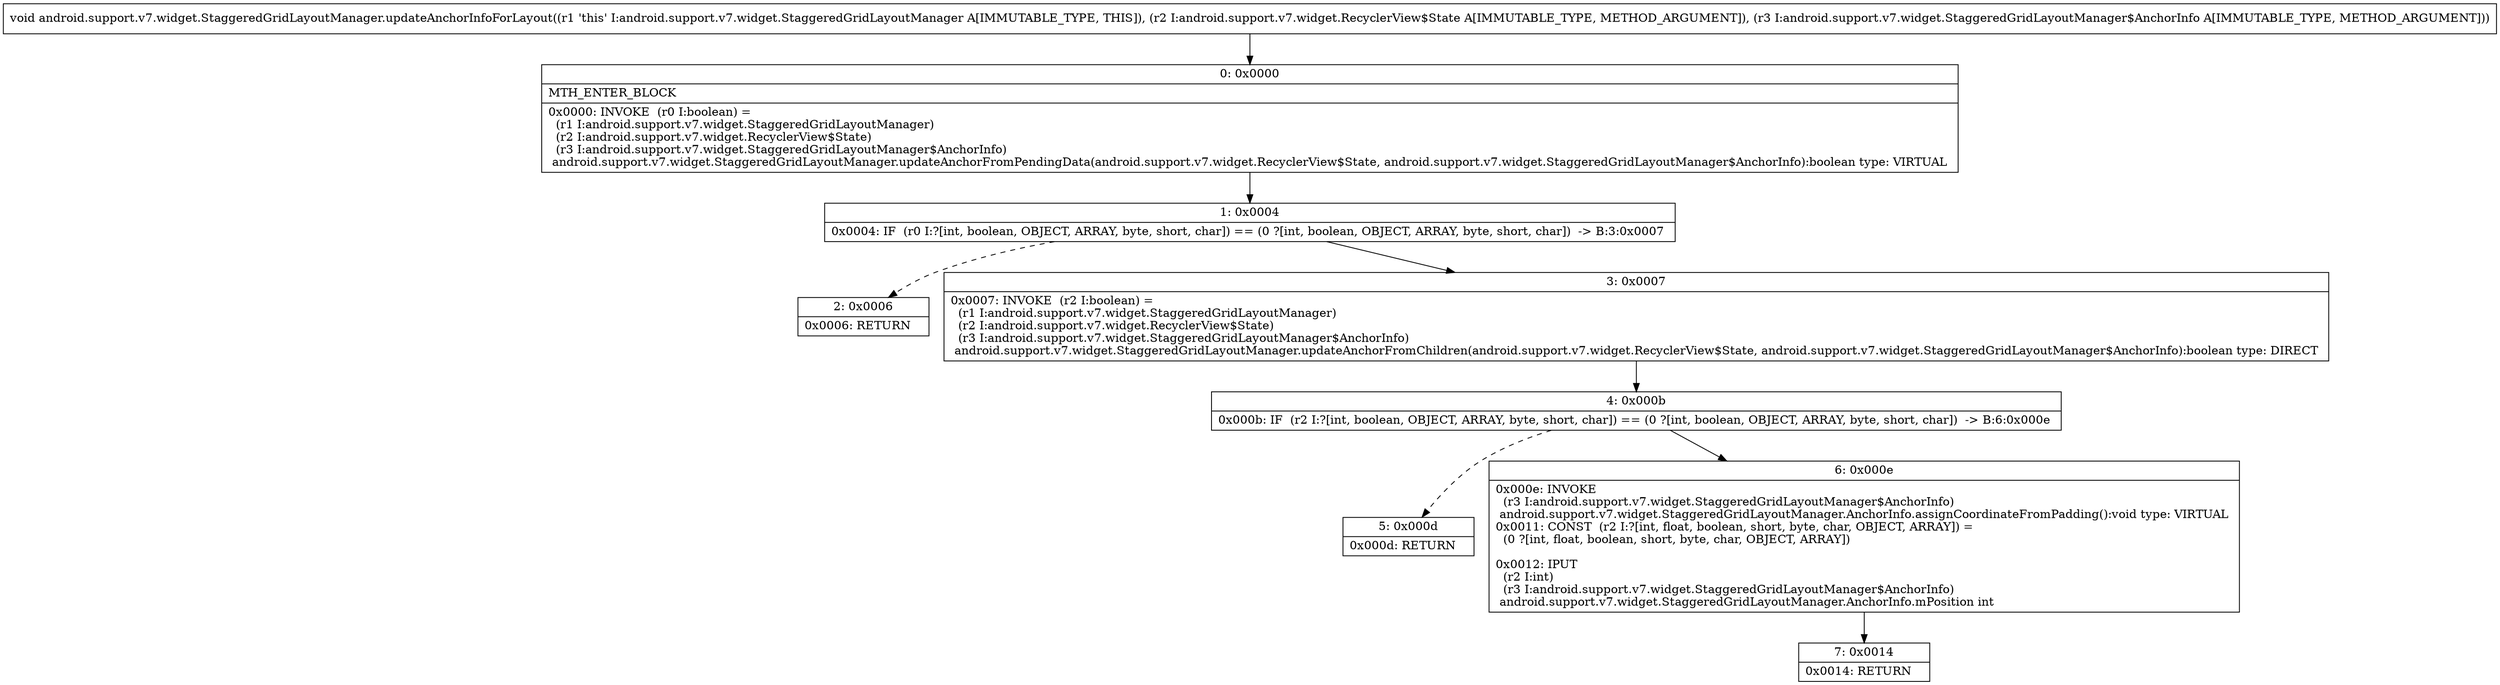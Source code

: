 digraph "CFG forandroid.support.v7.widget.StaggeredGridLayoutManager.updateAnchorInfoForLayout(Landroid\/support\/v7\/widget\/RecyclerView$State;Landroid\/support\/v7\/widget\/StaggeredGridLayoutManager$AnchorInfo;)V" {
Node_0 [shape=record,label="{0\:\ 0x0000|MTH_ENTER_BLOCK\l|0x0000: INVOKE  (r0 I:boolean) = \l  (r1 I:android.support.v7.widget.StaggeredGridLayoutManager)\l  (r2 I:android.support.v7.widget.RecyclerView$State)\l  (r3 I:android.support.v7.widget.StaggeredGridLayoutManager$AnchorInfo)\l android.support.v7.widget.StaggeredGridLayoutManager.updateAnchorFromPendingData(android.support.v7.widget.RecyclerView$State, android.support.v7.widget.StaggeredGridLayoutManager$AnchorInfo):boolean type: VIRTUAL \l}"];
Node_1 [shape=record,label="{1\:\ 0x0004|0x0004: IF  (r0 I:?[int, boolean, OBJECT, ARRAY, byte, short, char]) == (0 ?[int, boolean, OBJECT, ARRAY, byte, short, char])  \-\> B:3:0x0007 \l}"];
Node_2 [shape=record,label="{2\:\ 0x0006|0x0006: RETURN   \l}"];
Node_3 [shape=record,label="{3\:\ 0x0007|0x0007: INVOKE  (r2 I:boolean) = \l  (r1 I:android.support.v7.widget.StaggeredGridLayoutManager)\l  (r2 I:android.support.v7.widget.RecyclerView$State)\l  (r3 I:android.support.v7.widget.StaggeredGridLayoutManager$AnchorInfo)\l android.support.v7.widget.StaggeredGridLayoutManager.updateAnchorFromChildren(android.support.v7.widget.RecyclerView$State, android.support.v7.widget.StaggeredGridLayoutManager$AnchorInfo):boolean type: DIRECT \l}"];
Node_4 [shape=record,label="{4\:\ 0x000b|0x000b: IF  (r2 I:?[int, boolean, OBJECT, ARRAY, byte, short, char]) == (0 ?[int, boolean, OBJECT, ARRAY, byte, short, char])  \-\> B:6:0x000e \l}"];
Node_5 [shape=record,label="{5\:\ 0x000d|0x000d: RETURN   \l}"];
Node_6 [shape=record,label="{6\:\ 0x000e|0x000e: INVOKE  \l  (r3 I:android.support.v7.widget.StaggeredGridLayoutManager$AnchorInfo)\l android.support.v7.widget.StaggeredGridLayoutManager.AnchorInfo.assignCoordinateFromPadding():void type: VIRTUAL \l0x0011: CONST  (r2 I:?[int, float, boolean, short, byte, char, OBJECT, ARRAY]) = \l  (0 ?[int, float, boolean, short, byte, char, OBJECT, ARRAY])\l \l0x0012: IPUT  \l  (r2 I:int)\l  (r3 I:android.support.v7.widget.StaggeredGridLayoutManager$AnchorInfo)\l android.support.v7.widget.StaggeredGridLayoutManager.AnchorInfo.mPosition int \l}"];
Node_7 [shape=record,label="{7\:\ 0x0014|0x0014: RETURN   \l}"];
MethodNode[shape=record,label="{void android.support.v7.widget.StaggeredGridLayoutManager.updateAnchorInfoForLayout((r1 'this' I:android.support.v7.widget.StaggeredGridLayoutManager A[IMMUTABLE_TYPE, THIS]), (r2 I:android.support.v7.widget.RecyclerView$State A[IMMUTABLE_TYPE, METHOD_ARGUMENT]), (r3 I:android.support.v7.widget.StaggeredGridLayoutManager$AnchorInfo A[IMMUTABLE_TYPE, METHOD_ARGUMENT])) }"];
MethodNode -> Node_0;
Node_0 -> Node_1;
Node_1 -> Node_2[style=dashed];
Node_1 -> Node_3;
Node_3 -> Node_4;
Node_4 -> Node_5[style=dashed];
Node_4 -> Node_6;
Node_6 -> Node_7;
}

